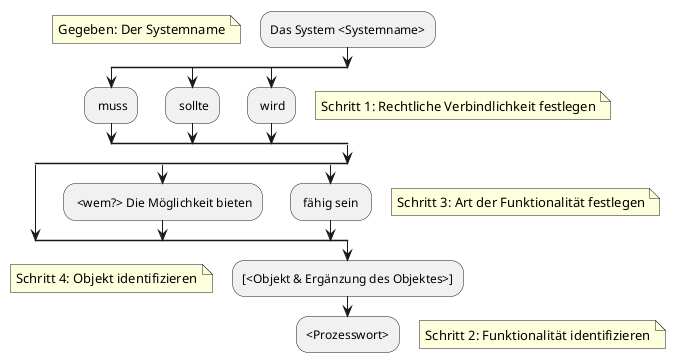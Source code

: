 @startuml

:Das System <Systemname>;
floating note left: Gegeben: Der Systemname
split
: muss;
split again
: sollte;
split again
: wird;
floating note right: Schritt 1: Rechtliche Verbindlichkeit festlegen
end split
split
split again
: <wem?> Die Möglichkeit bieten;
split again
: fähig sein ;
floating note right: Schritt 3: Art der Funktionalität festlegen
end split
:[<Objekt & Ergänzung des Objektes>];
floating note left: Schritt 4: Objekt identifizieren
:<Prozesswort>;
floating note right: Schritt 2: Funktionalität identifizieren

@enduml
